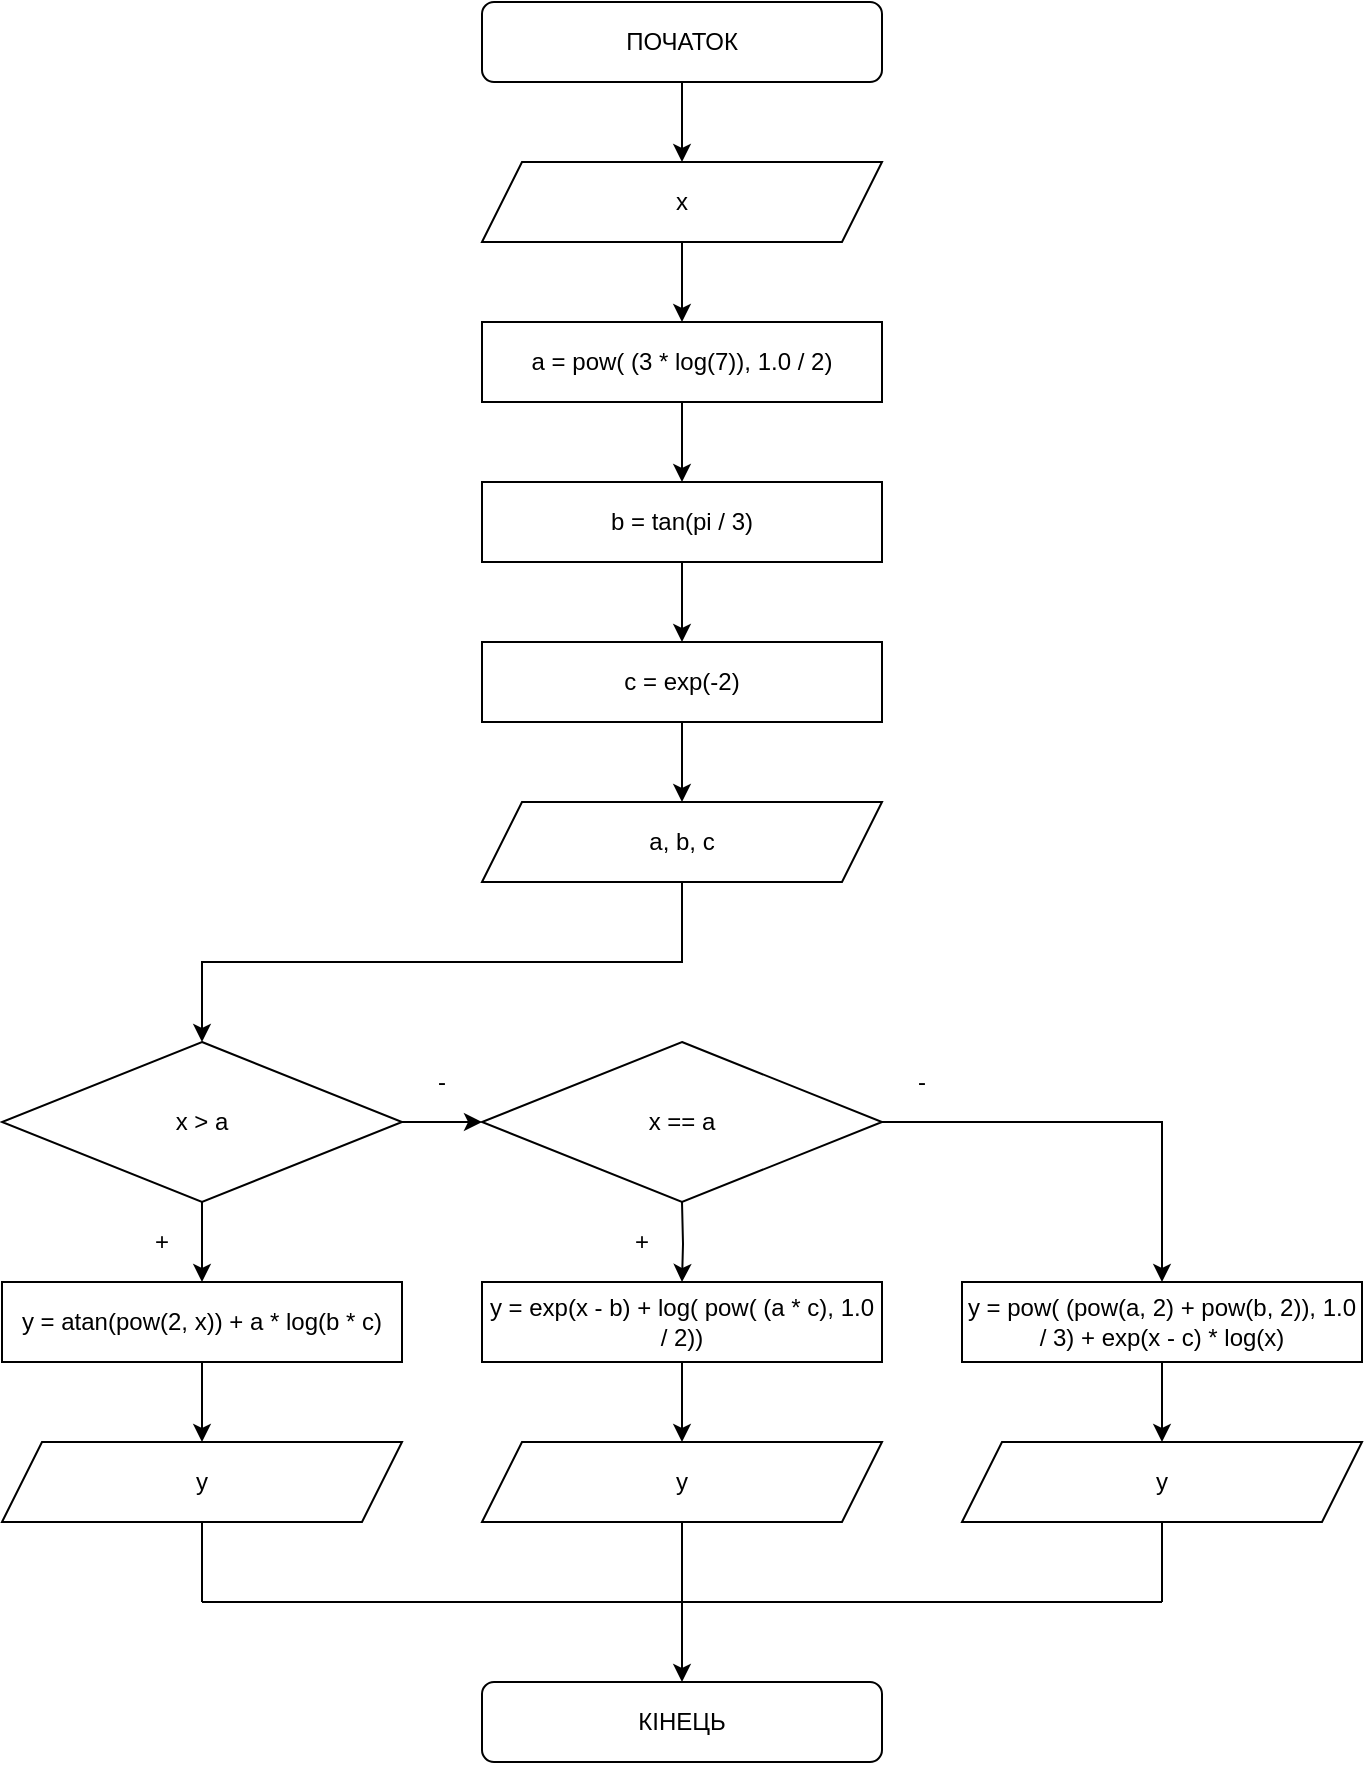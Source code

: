 <mxfile version="16.5.1" type="device"><diagram id="Xj9Jg9DmBvNfbYtquHL1" name="Страница 1"><mxGraphModel dx="868" dy="563" grid="1" gridSize="10" guides="1" tooltips="1" connect="1" arrows="1" fold="1" page="1" pageScale="1" pageWidth="827" pageHeight="1169" math="0" shadow="0"><root><mxCell id="0"/><mxCell id="1" parent="0"/><mxCell id="kE3eGietK-6cFKvTDqvr-4" value="" style="edgeStyle=orthogonalEdgeStyle;rounded=0;orthogonalLoop=1;jettySize=auto;html=1;" parent="1" source="kE3eGietK-6cFKvTDqvr-1" target="kE3eGietK-6cFKvTDqvr-3" edge="1"><mxGeometry relative="1" as="geometry"/></mxCell><mxCell id="kE3eGietK-6cFKvTDqvr-1" value="ПОЧАТОК" style="rounded=1;whiteSpace=wrap;html=1;" parent="1" vertex="1"><mxGeometry x="320" y="40" width="200" height="40" as="geometry"/></mxCell><mxCell id="kE3eGietK-6cFKvTDqvr-2" value="КІНЕЦЬ" style="rounded=1;whiteSpace=wrap;html=1;" parent="1" vertex="1"><mxGeometry x="320" y="880" width="200" height="40" as="geometry"/></mxCell><mxCell id="kE3eGietK-6cFKvTDqvr-9" value="" style="edgeStyle=orthogonalEdgeStyle;rounded=0;orthogonalLoop=1;jettySize=auto;html=1;" parent="1" source="kE3eGietK-6cFKvTDqvr-3" target="kE3eGietK-6cFKvTDqvr-5" edge="1"><mxGeometry relative="1" as="geometry"/></mxCell><mxCell id="kE3eGietK-6cFKvTDqvr-3" value="x" style="shape=parallelogram;perimeter=parallelogramPerimeter;whiteSpace=wrap;html=1;fixedSize=1;" parent="1" vertex="1"><mxGeometry x="320" y="120" width="200" height="40" as="geometry"/></mxCell><mxCell id="kE3eGietK-6cFKvTDqvr-10" value="" style="edgeStyle=orthogonalEdgeStyle;rounded=0;orthogonalLoop=1;jettySize=auto;html=1;" parent="1" source="kE3eGietK-6cFKvTDqvr-5" target="kE3eGietK-6cFKvTDqvr-6" edge="1"><mxGeometry relative="1" as="geometry"/></mxCell><mxCell id="kE3eGietK-6cFKvTDqvr-5" value="a = pow( (3 * log(7)), 1.0 / 2)" style="rounded=0;whiteSpace=wrap;html=1;" parent="1" vertex="1"><mxGeometry x="320" y="200" width="200" height="40" as="geometry"/></mxCell><mxCell id="kE3eGietK-6cFKvTDqvr-11" value="" style="edgeStyle=orthogonalEdgeStyle;rounded=0;orthogonalLoop=1;jettySize=auto;html=1;" parent="1" source="kE3eGietK-6cFKvTDqvr-6" target="kE3eGietK-6cFKvTDqvr-7" edge="1"><mxGeometry relative="1" as="geometry"/></mxCell><mxCell id="kE3eGietK-6cFKvTDqvr-6" value="b = tan(pi / 3)" style="rounded=0;whiteSpace=wrap;html=1;" parent="1" vertex="1"><mxGeometry x="320" y="280" width="200" height="40" as="geometry"/></mxCell><mxCell id="kE3eGietK-6cFKvTDqvr-12" value="" style="edgeStyle=orthogonalEdgeStyle;rounded=0;orthogonalLoop=1;jettySize=auto;html=1;" parent="1" source="kE3eGietK-6cFKvTDqvr-7" target="kE3eGietK-6cFKvTDqvr-8" edge="1"><mxGeometry relative="1" as="geometry"/></mxCell><mxCell id="kE3eGietK-6cFKvTDqvr-7" value="c = exp(-2)" style="rounded=0;whiteSpace=wrap;html=1;" parent="1" vertex="1"><mxGeometry x="320" y="360" width="200" height="40" as="geometry"/></mxCell><mxCell id="kE3eGietK-6cFKvTDqvr-16" value="" style="edgeStyle=orthogonalEdgeStyle;rounded=0;orthogonalLoop=1;jettySize=auto;html=1;entryX=0.5;entryY=0;entryDx=0;entryDy=0;" parent="1" source="kE3eGietK-6cFKvTDqvr-8" target="kE3eGietK-6cFKvTDqvr-13" edge="1"><mxGeometry relative="1" as="geometry"><Array as="points"><mxPoint x="420" y="520"/><mxPoint x="180" y="520"/></Array></mxGeometry></mxCell><mxCell id="kE3eGietK-6cFKvTDqvr-8" value="a, b, c" style="shape=parallelogram;perimeter=parallelogramPerimeter;whiteSpace=wrap;html=1;fixedSize=1;" parent="1" vertex="1"><mxGeometry x="320" y="440" width="200" height="40" as="geometry"/></mxCell><mxCell id="kE3eGietK-6cFKvTDqvr-15" value="" style="edgeStyle=orthogonalEdgeStyle;rounded=0;orthogonalLoop=1;jettySize=auto;html=1;" parent="1" source="kE3eGietK-6cFKvTDqvr-13" target="kE3eGietK-6cFKvTDqvr-14" edge="1"><mxGeometry relative="1" as="geometry"/></mxCell><mxCell id="kE3eGietK-6cFKvTDqvr-18" value="" style="edgeStyle=orthogonalEdgeStyle;rounded=0;orthogonalLoop=1;jettySize=auto;html=1;" parent="1" source="kE3eGietK-6cFKvTDqvr-13" target="kE3eGietK-6cFKvTDqvr-17" edge="1"><mxGeometry relative="1" as="geometry"/></mxCell><mxCell id="kE3eGietK-6cFKvTDqvr-13" value="x &amp;gt; a" style="rhombus;whiteSpace=wrap;html=1;" parent="1" vertex="1"><mxGeometry x="80" y="560" width="200" height="80" as="geometry"/></mxCell><mxCell id="kE3eGietK-6cFKvTDqvr-29" value="" style="edgeStyle=orthogonalEdgeStyle;rounded=0;orthogonalLoop=1;jettySize=auto;html=1;" parent="1" source="kE3eGietK-6cFKvTDqvr-14" target="kE3eGietK-6cFKvTDqvr-27" edge="1"><mxGeometry relative="1" as="geometry"/></mxCell><mxCell id="kE3eGietK-6cFKvTDqvr-14" value="x == a" style="rhombus;whiteSpace=wrap;html=1;" parent="1" vertex="1"><mxGeometry x="320" y="560" width="200" height="80" as="geometry"/></mxCell><mxCell id="kE3eGietK-6cFKvTDqvr-20" value="" style="edgeStyle=orthogonalEdgeStyle;rounded=0;orthogonalLoop=1;jettySize=auto;html=1;" parent="1" source="kE3eGietK-6cFKvTDqvr-17" target="kE3eGietK-6cFKvTDqvr-19" edge="1"><mxGeometry relative="1" as="geometry"/></mxCell><mxCell id="kE3eGietK-6cFKvTDqvr-17" value="y = atan(pow(2, x)) + a * log(b * c)" style="rounded=0;whiteSpace=wrap;html=1;" parent="1" vertex="1"><mxGeometry x="80" y="680" width="200" height="40" as="geometry"/></mxCell><mxCell id="kE3eGietK-6cFKvTDqvr-19" value="y" style="shape=parallelogram;perimeter=parallelogramPerimeter;whiteSpace=wrap;html=1;fixedSize=1;" parent="1" vertex="1"><mxGeometry x="80" y="760" width="200" height="40" as="geometry"/></mxCell><mxCell id="kE3eGietK-6cFKvTDqvr-21" value="" style="edgeStyle=orthogonalEdgeStyle;rounded=0;orthogonalLoop=1;jettySize=auto;html=1;" parent="1" target="kE3eGietK-6cFKvTDqvr-23" edge="1"><mxGeometry relative="1" as="geometry"><mxPoint x="420" y="640" as="sourcePoint"/></mxGeometry></mxCell><mxCell id="kE3eGietK-6cFKvTDqvr-22" value="" style="edgeStyle=orthogonalEdgeStyle;rounded=0;orthogonalLoop=1;jettySize=auto;html=1;" parent="1" source="kE3eGietK-6cFKvTDqvr-23" target="kE3eGietK-6cFKvTDqvr-24" edge="1"><mxGeometry relative="1" as="geometry"/></mxCell><mxCell id="kE3eGietK-6cFKvTDqvr-23" value="y = exp(x - b) + log( pow( (a * c), 1.0 / 2))" style="rounded=0;whiteSpace=wrap;html=1;" parent="1" vertex="1"><mxGeometry x="320" y="680" width="200" height="40" as="geometry"/></mxCell><mxCell id="zbYgM0ZVAb8PeGYK3q0b-1" value="" style="edgeStyle=orthogonalEdgeStyle;rounded=0;orthogonalLoop=1;jettySize=auto;html=1;" edge="1" parent="1" source="kE3eGietK-6cFKvTDqvr-24" target="kE3eGietK-6cFKvTDqvr-2"><mxGeometry relative="1" as="geometry"/></mxCell><mxCell id="kE3eGietK-6cFKvTDqvr-24" value="y" style="shape=parallelogram;perimeter=parallelogramPerimeter;whiteSpace=wrap;html=1;fixedSize=1;" parent="1" vertex="1"><mxGeometry x="320" y="760" width="200" height="40" as="geometry"/></mxCell><mxCell id="kE3eGietK-6cFKvTDqvr-26" value="" style="edgeStyle=orthogonalEdgeStyle;rounded=0;orthogonalLoop=1;jettySize=auto;html=1;" parent="1" source="kE3eGietK-6cFKvTDqvr-27" target="kE3eGietK-6cFKvTDqvr-28" edge="1"><mxGeometry relative="1" as="geometry"/></mxCell><mxCell id="kE3eGietK-6cFKvTDqvr-27" value="y = pow( (pow(a, 2) + pow(b, 2)), 1.0 / 3) + exp(x - c) * log(x)" style="rounded=0;whiteSpace=wrap;html=1;" parent="1" vertex="1"><mxGeometry x="560" y="680" width="200" height="40" as="geometry"/></mxCell><mxCell id="kE3eGietK-6cFKvTDqvr-28" value="y" style="shape=parallelogram;perimeter=parallelogramPerimeter;whiteSpace=wrap;html=1;fixedSize=1;" parent="1" vertex="1"><mxGeometry x="560" y="760" width="200" height="40" as="geometry"/></mxCell><mxCell id="kE3eGietK-6cFKvTDqvr-31" value="" style="endArrow=none;html=1;rounded=0;" parent="1" edge="1"><mxGeometry width="50" height="50" relative="1" as="geometry"><mxPoint x="180" y="840" as="sourcePoint"/><mxPoint x="660" y="840" as="targetPoint"/></mxGeometry></mxCell><mxCell id="kE3eGietK-6cFKvTDqvr-33" value="" style="endArrow=none;html=1;rounded=0;entryX=0.5;entryY=1;entryDx=0;entryDy=0;" parent="1" target="kE3eGietK-6cFKvTDqvr-28" edge="1"><mxGeometry width="50" height="50" relative="1" as="geometry"><mxPoint x="660" y="840" as="sourcePoint"/><mxPoint x="650" y="870" as="targetPoint"/></mxGeometry></mxCell><mxCell id="kE3eGietK-6cFKvTDqvr-34" value="-" style="text;html=1;strokeColor=none;fillColor=none;align=center;verticalAlign=middle;whiteSpace=wrap;rounded=0;" parent="1" vertex="1"><mxGeometry x="280" y="560" width="40" height="40" as="geometry"/></mxCell><mxCell id="kE3eGietK-6cFKvTDqvr-35" value="-" style="text;html=1;strokeColor=none;fillColor=none;align=center;verticalAlign=middle;whiteSpace=wrap;rounded=0;" parent="1" vertex="1"><mxGeometry x="520" y="560" width="40" height="40" as="geometry"/></mxCell><mxCell id="kE3eGietK-6cFKvTDqvr-36" value="+" style="text;html=1;strokeColor=none;fillColor=none;align=center;verticalAlign=middle;whiteSpace=wrap;rounded=0;" parent="1" vertex="1"><mxGeometry x="140" y="640" width="40" height="40" as="geometry"/></mxCell><mxCell id="kE3eGietK-6cFKvTDqvr-37" value="+" style="text;html=1;strokeColor=none;fillColor=none;align=center;verticalAlign=middle;whiteSpace=wrap;rounded=0;" parent="1" vertex="1"><mxGeometry x="380" y="640" width="40" height="40" as="geometry"/></mxCell><mxCell id="zbYgM0ZVAb8PeGYK3q0b-2" value="" style="endArrow=none;html=1;rounded=0;entryX=0.5;entryY=1;entryDx=0;entryDy=0;" edge="1" parent="1" target="kE3eGietK-6cFKvTDqvr-19"><mxGeometry width="50" height="50" relative="1" as="geometry"><mxPoint x="180" y="840" as="sourcePoint"/><mxPoint x="190" y="860" as="targetPoint"/></mxGeometry></mxCell></root></mxGraphModel></diagram></mxfile>